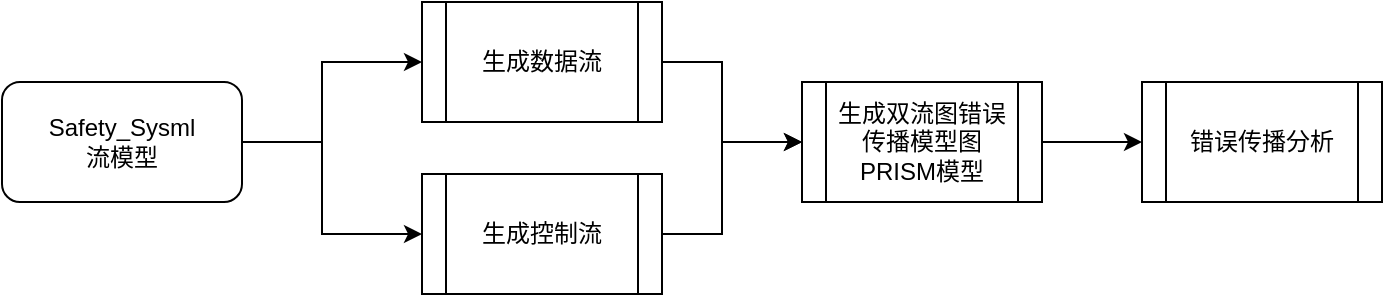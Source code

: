 <mxfile version="16.1.0" type="github">
  <diagram id="eccDKAy_TuWHGWFJNbLw" name="Page-1">
    <mxGraphModel dx="652" dy="445" grid="1" gridSize="10" guides="1" tooltips="1" connect="1" arrows="1" fold="1" page="1" pageScale="1" pageWidth="827" pageHeight="1169" math="0" shadow="0">
      <root>
        <mxCell id="0" />
        <mxCell id="1" parent="0" />
        <mxCell id="m64avo7yftiMrSS48Vp7-1" value="生成数据流" style="shape=process;whiteSpace=wrap;html=1;backgroundOutline=1;" parent="1" vertex="1">
          <mxGeometry x="340" y="110" width="120" height="60" as="geometry" />
        </mxCell>
        <mxCell id="m64avo7yftiMrSS48Vp7-4" style="edgeStyle=orthogonalEdgeStyle;rounded=0;orthogonalLoop=1;jettySize=auto;html=1;entryX=0;entryY=0.5;entryDx=0;entryDy=0;exitX=1;exitY=0.5;exitDx=0;exitDy=0;" parent="1" source="m64avo7yftiMrSS48Vp7-2" target="m64avo7yftiMrSS48Vp7-1" edge="1">
          <mxGeometry relative="1" as="geometry">
            <Array as="points">
              <mxPoint x="290" y="180" />
              <mxPoint x="290" y="140" />
            </Array>
          </mxGeometry>
        </mxCell>
        <mxCell id="m64avo7yftiMrSS48Vp7-2" value="Safety_Sysml&lt;br&gt;流模型" style="rounded=1;whiteSpace=wrap;html=1;" parent="1" vertex="1">
          <mxGeometry x="130" y="150" width="120" height="60" as="geometry" />
        </mxCell>
        <mxCell id="m64avo7yftiMrSS48Vp7-3" value="生成控制流" style="shape=process;whiteSpace=wrap;html=1;backgroundOutline=1;" parent="1" vertex="1">
          <mxGeometry x="340" y="196" width="120" height="60" as="geometry" />
        </mxCell>
        <mxCell id="m64avo7yftiMrSS48Vp7-5" value="" style="endArrow=classic;html=1;rounded=0;exitX=1;exitY=0.5;exitDx=0;exitDy=0;entryX=0;entryY=0.5;entryDx=0;entryDy=0;" parent="1" source="m64avo7yftiMrSS48Vp7-2" target="m64avo7yftiMrSS48Vp7-3" edge="1">
          <mxGeometry width="50" height="50" relative="1" as="geometry">
            <mxPoint x="250" y="350" as="sourcePoint" />
            <mxPoint x="340" y="240" as="targetPoint" />
            <Array as="points">
              <mxPoint x="290" y="180" />
              <mxPoint x="290" y="226" />
            </Array>
          </mxGeometry>
        </mxCell>
        <mxCell id="83AMQXuILKwzanrFAoEO-5" style="edgeStyle=orthogonalEdgeStyle;rounded=0;orthogonalLoop=1;jettySize=auto;html=1;entryX=0;entryY=0.5;entryDx=0;entryDy=0;" edge="1" parent="1" source="83AMQXuILKwzanrFAoEO-1" target="83AMQXuILKwzanrFAoEO-2">
          <mxGeometry relative="1" as="geometry" />
        </mxCell>
        <mxCell id="83AMQXuILKwzanrFAoEO-1" value="生成双流图错误传播模型图PRISM模型" style="shape=process;whiteSpace=wrap;html=1;backgroundOutline=1;" vertex="1" parent="1">
          <mxGeometry x="530" y="150" width="120" height="60" as="geometry" />
        </mxCell>
        <mxCell id="83AMQXuILKwzanrFAoEO-2" value="错误传播分析" style="shape=process;whiteSpace=wrap;html=1;backgroundOutline=1;" vertex="1" parent="1">
          <mxGeometry x="700" y="150" width="120" height="60" as="geometry" />
        </mxCell>
        <mxCell id="83AMQXuILKwzanrFAoEO-3" value="" style="endArrow=classic;html=1;rounded=0;exitX=1;exitY=0.5;exitDx=0;exitDy=0;entryX=0;entryY=0.5;entryDx=0;entryDy=0;" edge="1" parent="1" source="m64avo7yftiMrSS48Vp7-1" target="83AMQXuILKwzanrFAoEO-1">
          <mxGeometry width="50" height="50" relative="1" as="geometry">
            <mxPoint x="450" y="270" as="sourcePoint" />
            <mxPoint x="500" y="220" as="targetPoint" />
            <Array as="points">
              <mxPoint x="490" y="140" />
              <mxPoint x="490" y="180" />
            </Array>
          </mxGeometry>
        </mxCell>
        <mxCell id="83AMQXuILKwzanrFAoEO-4" value="" style="endArrow=classic;html=1;rounded=0;exitX=1;exitY=0.5;exitDx=0;exitDy=0;entryX=0;entryY=0.5;entryDx=0;entryDy=0;" edge="1" parent="1" source="m64avo7yftiMrSS48Vp7-3" target="83AMQXuILKwzanrFAoEO-1">
          <mxGeometry width="50" height="50" relative="1" as="geometry">
            <mxPoint x="450" y="270" as="sourcePoint" />
            <mxPoint x="500" y="220" as="targetPoint" />
            <Array as="points">
              <mxPoint x="490" y="226" />
              <mxPoint x="490" y="180" />
            </Array>
          </mxGeometry>
        </mxCell>
      </root>
    </mxGraphModel>
  </diagram>
</mxfile>
